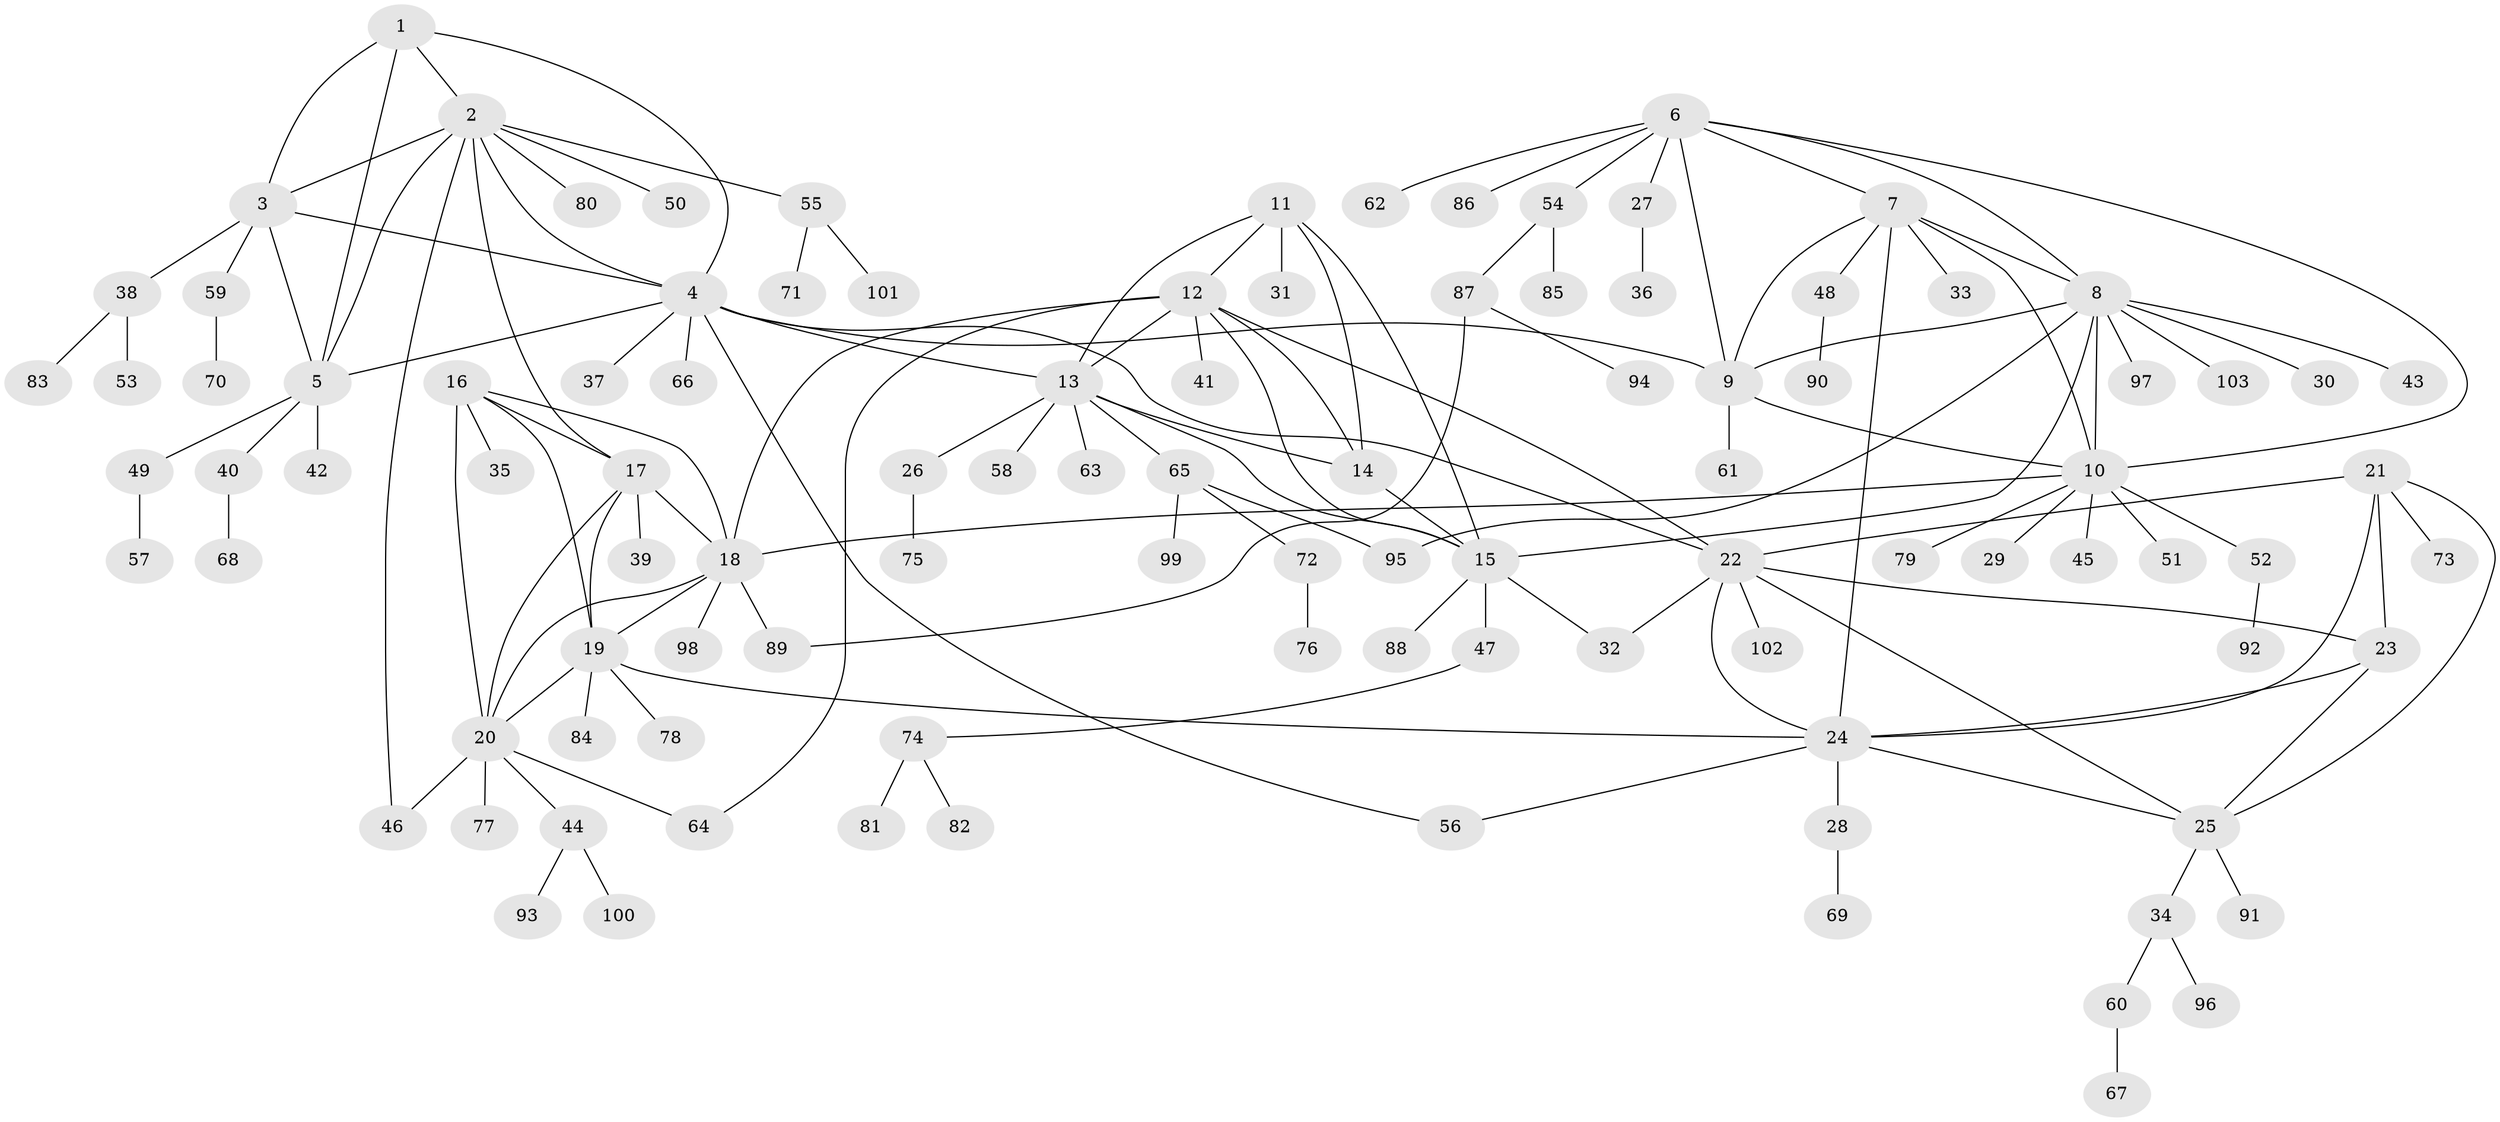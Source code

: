 // coarse degree distribution, {4: 0.0684931506849315, 6: 0.0958904109589041, 7: 0.0684931506849315, 9: 0.0410958904109589, 1: 0.4383561643835616, 3: 0.0821917808219178, 5: 0.0273972602739726, 2: 0.1643835616438356, 8: 0.0136986301369863}
// Generated by graph-tools (version 1.1) at 2025/37/03/04/25 23:37:51]
// undirected, 103 vertices, 144 edges
graph export_dot {
  node [color=gray90,style=filled];
  1;
  2;
  3;
  4;
  5;
  6;
  7;
  8;
  9;
  10;
  11;
  12;
  13;
  14;
  15;
  16;
  17;
  18;
  19;
  20;
  21;
  22;
  23;
  24;
  25;
  26;
  27;
  28;
  29;
  30;
  31;
  32;
  33;
  34;
  35;
  36;
  37;
  38;
  39;
  40;
  41;
  42;
  43;
  44;
  45;
  46;
  47;
  48;
  49;
  50;
  51;
  52;
  53;
  54;
  55;
  56;
  57;
  58;
  59;
  60;
  61;
  62;
  63;
  64;
  65;
  66;
  67;
  68;
  69;
  70;
  71;
  72;
  73;
  74;
  75;
  76;
  77;
  78;
  79;
  80;
  81;
  82;
  83;
  84;
  85;
  86;
  87;
  88;
  89;
  90;
  91;
  92;
  93;
  94;
  95;
  96;
  97;
  98;
  99;
  100;
  101;
  102;
  103;
  1 -- 2;
  1 -- 3;
  1 -- 4;
  1 -- 5;
  2 -- 3;
  2 -- 4;
  2 -- 5;
  2 -- 17;
  2 -- 46;
  2 -- 50;
  2 -- 55;
  2 -- 80;
  3 -- 4;
  3 -- 5;
  3 -- 38;
  3 -- 59;
  4 -- 5;
  4 -- 9;
  4 -- 13;
  4 -- 22;
  4 -- 37;
  4 -- 56;
  4 -- 66;
  5 -- 40;
  5 -- 42;
  5 -- 49;
  6 -- 7;
  6 -- 8;
  6 -- 9;
  6 -- 10;
  6 -- 27;
  6 -- 54;
  6 -- 62;
  6 -- 86;
  7 -- 8;
  7 -- 9;
  7 -- 10;
  7 -- 24;
  7 -- 33;
  7 -- 48;
  8 -- 9;
  8 -- 10;
  8 -- 15;
  8 -- 30;
  8 -- 43;
  8 -- 95;
  8 -- 97;
  8 -- 103;
  9 -- 10;
  9 -- 61;
  10 -- 18;
  10 -- 29;
  10 -- 45;
  10 -- 51;
  10 -- 52;
  10 -- 79;
  11 -- 12;
  11 -- 13;
  11 -- 14;
  11 -- 15;
  11 -- 31;
  12 -- 13;
  12 -- 14;
  12 -- 15;
  12 -- 18;
  12 -- 22;
  12 -- 41;
  12 -- 64;
  13 -- 14;
  13 -- 15;
  13 -- 26;
  13 -- 58;
  13 -- 63;
  13 -- 65;
  14 -- 15;
  15 -- 32;
  15 -- 47;
  15 -- 88;
  16 -- 17;
  16 -- 18;
  16 -- 19;
  16 -- 20;
  16 -- 35;
  17 -- 18;
  17 -- 19;
  17 -- 20;
  17 -- 39;
  18 -- 19;
  18 -- 20;
  18 -- 89;
  18 -- 98;
  19 -- 20;
  19 -- 24;
  19 -- 78;
  19 -- 84;
  20 -- 44;
  20 -- 46;
  20 -- 64;
  20 -- 77;
  21 -- 22;
  21 -- 23;
  21 -- 24;
  21 -- 25;
  21 -- 73;
  22 -- 23;
  22 -- 24;
  22 -- 25;
  22 -- 32;
  22 -- 102;
  23 -- 24;
  23 -- 25;
  24 -- 25;
  24 -- 28;
  24 -- 56;
  25 -- 34;
  25 -- 91;
  26 -- 75;
  27 -- 36;
  28 -- 69;
  34 -- 60;
  34 -- 96;
  38 -- 53;
  38 -- 83;
  40 -- 68;
  44 -- 93;
  44 -- 100;
  47 -- 74;
  48 -- 90;
  49 -- 57;
  52 -- 92;
  54 -- 85;
  54 -- 87;
  55 -- 71;
  55 -- 101;
  59 -- 70;
  60 -- 67;
  65 -- 72;
  65 -- 95;
  65 -- 99;
  72 -- 76;
  74 -- 81;
  74 -- 82;
  87 -- 89;
  87 -- 94;
}
